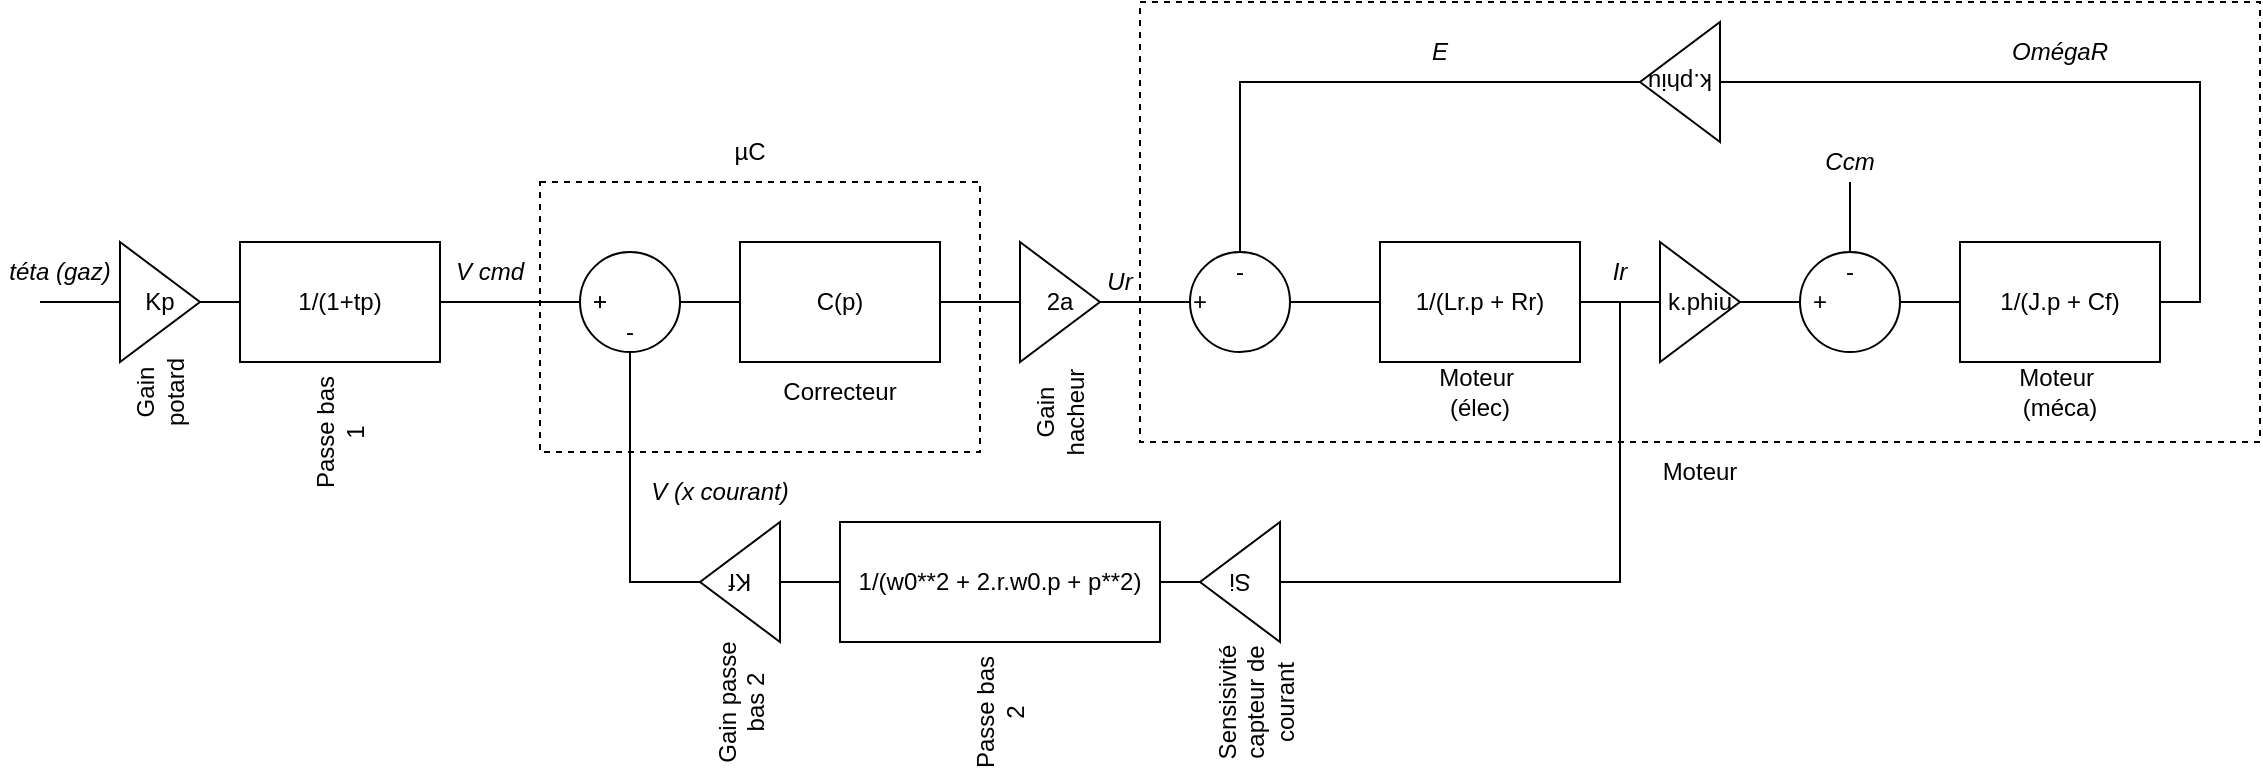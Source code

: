 <mxfile version="23.1.1" type="device">
  <diagram name="Page-1" id="cW0ynxJWyDDG0kBPAy8Y">
    <mxGraphModel dx="1137" dy="663" grid="1" gridSize="10" guides="1" tooltips="1" connect="1" arrows="1" fold="1" page="1" pageScale="1" pageWidth="827" pageHeight="1169" math="0" shadow="0">
      <root>
        <mxCell id="0" />
        <mxCell id="1" parent="0" />
        <mxCell id="HZMCpxo9YfB2vxnH4phw-74" value="" style="rounded=0;whiteSpace=wrap;html=1;dashed=1;" vertex="1" parent="1">
          <mxGeometry x="570" y="130" width="560" height="220" as="geometry" />
        </mxCell>
        <mxCell id="HZMCpxo9YfB2vxnH4phw-34" value="" style="rounded=0;whiteSpace=wrap;html=1;dashed=1;" vertex="1" parent="1">
          <mxGeometry x="270" y="220" width="220" height="135" as="geometry" />
        </mxCell>
        <mxCell id="HZMCpxo9YfB2vxnH4phw-10" style="edgeStyle=orthogonalEdgeStyle;rounded=0;orthogonalLoop=1;jettySize=auto;html=1;exitX=1;exitY=0.5;exitDx=0;exitDy=0;endArrow=none;endFill=0;" edge="1" parent="1" source="HZMCpxo9YfB2vxnH4phw-1" target="HZMCpxo9YfB2vxnH4phw-2">
          <mxGeometry relative="1" as="geometry" />
        </mxCell>
        <mxCell id="HZMCpxo9YfB2vxnH4phw-1" value="1/(1+tp)" style="rounded=0;whiteSpace=wrap;html=1;" vertex="1" parent="1">
          <mxGeometry x="120" y="250" width="100" height="60" as="geometry" />
        </mxCell>
        <mxCell id="HZMCpxo9YfB2vxnH4phw-13" style="edgeStyle=orthogonalEdgeStyle;rounded=0;orthogonalLoop=1;jettySize=auto;html=1;entryX=0;entryY=0.5;entryDx=0;entryDy=0;endArrow=none;endFill=0;" edge="1" parent="1" source="HZMCpxo9YfB2vxnH4phw-2" target="HZMCpxo9YfB2vxnH4phw-11">
          <mxGeometry relative="1" as="geometry" />
        </mxCell>
        <mxCell id="HZMCpxo9YfB2vxnH4phw-2" value="" style="ellipse;whiteSpace=wrap;html=1;aspect=fixed;" vertex="1" parent="1">
          <mxGeometry x="290" y="255" width="50" height="50" as="geometry" />
        </mxCell>
        <mxCell id="HZMCpxo9YfB2vxnH4phw-9" style="edgeStyle=orthogonalEdgeStyle;rounded=0;orthogonalLoop=1;jettySize=auto;html=1;entryX=0;entryY=0.5;entryDx=0;entryDy=0;endArrow=none;endFill=0;" edge="1" parent="1" source="HZMCpxo9YfB2vxnH4phw-8" target="HZMCpxo9YfB2vxnH4phw-1">
          <mxGeometry relative="1" as="geometry" />
        </mxCell>
        <mxCell id="HZMCpxo9YfB2vxnH4phw-12" style="edgeStyle=orthogonalEdgeStyle;rounded=0;orthogonalLoop=1;jettySize=auto;html=1;endArrow=none;endFill=0;" edge="1" parent="1" source="HZMCpxo9YfB2vxnH4phw-8">
          <mxGeometry relative="1" as="geometry">
            <mxPoint x="20" y="280" as="targetPoint" />
          </mxGeometry>
        </mxCell>
        <mxCell id="HZMCpxo9YfB2vxnH4phw-8" value="Kp" style="triangle;whiteSpace=wrap;html=1;" vertex="1" parent="1">
          <mxGeometry x="60" y="250" width="40" height="60" as="geometry" />
        </mxCell>
        <mxCell id="HZMCpxo9YfB2vxnH4phw-17" style="edgeStyle=orthogonalEdgeStyle;rounded=0;orthogonalLoop=1;jettySize=auto;html=1;exitX=1;exitY=0.5;exitDx=0;exitDy=0;endArrow=none;endFill=0;" edge="1" parent="1" source="HZMCpxo9YfB2vxnH4phw-11" target="HZMCpxo9YfB2vxnH4phw-14">
          <mxGeometry relative="1" as="geometry" />
        </mxCell>
        <mxCell id="HZMCpxo9YfB2vxnH4phw-11" value="C(p)" style="rounded=0;whiteSpace=wrap;html=1;" vertex="1" parent="1">
          <mxGeometry x="370" y="250" width="100" height="60" as="geometry" />
        </mxCell>
        <mxCell id="HZMCpxo9YfB2vxnH4phw-64" style="edgeStyle=orthogonalEdgeStyle;rounded=0;orthogonalLoop=1;jettySize=auto;html=1;exitX=1;exitY=0.5;exitDx=0;exitDy=0;entryX=0;entryY=0.5;entryDx=0;entryDy=0;endArrow=none;endFill=0;" edge="1" parent="1" source="HZMCpxo9YfB2vxnH4phw-14" target="HZMCpxo9YfB2vxnH4phw-62">
          <mxGeometry relative="1" as="geometry" />
        </mxCell>
        <mxCell id="HZMCpxo9YfB2vxnH4phw-14" value="2a" style="triangle;whiteSpace=wrap;html=1;" vertex="1" parent="1">
          <mxGeometry x="510" y="250" width="40" height="60" as="geometry" />
        </mxCell>
        <mxCell id="HZMCpxo9YfB2vxnH4phw-19" style="edgeStyle=orthogonalEdgeStyle;rounded=0;orthogonalLoop=1;jettySize=auto;html=1;exitX=1;exitY=0.5;exitDx=0;exitDy=0;endArrow=none;endFill=0;" edge="1" parent="1" source="HZMCpxo9YfB2vxnH4phw-15" target="HZMCpxo9YfB2vxnH4phw-16">
          <mxGeometry relative="1" as="geometry" />
        </mxCell>
        <mxCell id="HZMCpxo9YfB2vxnH4phw-15" value="1/(Lr.p + Rr)" style="rounded=0;whiteSpace=wrap;html=1;" vertex="1" parent="1">
          <mxGeometry x="690" y="250" width="100" height="60" as="geometry" />
        </mxCell>
        <mxCell id="HZMCpxo9YfB2vxnH4phw-54" style="edgeStyle=orthogonalEdgeStyle;rounded=0;orthogonalLoop=1;jettySize=auto;html=1;entryX=0;entryY=0.5;entryDx=0;entryDy=0;endArrow=none;endFill=0;" edge="1" parent="1" source="HZMCpxo9YfB2vxnH4phw-16" target="HZMCpxo9YfB2vxnH4phw-47">
          <mxGeometry relative="1" as="geometry" />
        </mxCell>
        <mxCell id="HZMCpxo9YfB2vxnH4phw-16" value="k.phiu" style="triangle;whiteSpace=wrap;html=1;" vertex="1" parent="1">
          <mxGeometry x="830" y="250" width="40" height="60" as="geometry" />
        </mxCell>
        <mxCell id="HZMCpxo9YfB2vxnH4phw-24" style="edgeStyle=orthogonalEdgeStyle;rounded=0;orthogonalLoop=1;jettySize=auto;html=1;entryX=0.5;entryY=1;entryDx=0;entryDy=0;endArrow=none;endFill=0;" edge="1" parent="1" source="HZMCpxo9YfB2vxnH4phw-22" target="HZMCpxo9YfB2vxnH4phw-2">
          <mxGeometry relative="1" as="geometry" />
        </mxCell>
        <mxCell id="HZMCpxo9YfB2vxnH4phw-22" value="Kf" style="triangle;whiteSpace=wrap;html=1;rotation=-180;" vertex="1" parent="1">
          <mxGeometry x="350" y="390" width="40" height="60" as="geometry" />
        </mxCell>
        <mxCell id="HZMCpxo9YfB2vxnH4phw-29" style="edgeStyle=orthogonalEdgeStyle;rounded=0;orthogonalLoop=1;jettySize=auto;html=1;exitX=0;exitY=0.5;exitDx=0;exitDy=0;entryX=0;entryY=0.5;entryDx=0;entryDy=0;endArrow=none;endFill=0;" edge="1" parent="1" source="HZMCpxo9YfB2vxnH4phw-25" target="HZMCpxo9YfB2vxnH4phw-22">
          <mxGeometry relative="1" as="geometry" />
        </mxCell>
        <mxCell id="HZMCpxo9YfB2vxnH4phw-25" value="1/(w0**2 + 2.r.w0.p + p**2)" style="rounded=0;whiteSpace=wrap;html=1;" vertex="1" parent="1">
          <mxGeometry x="420" y="390" width="160" height="60" as="geometry" />
        </mxCell>
        <mxCell id="HZMCpxo9YfB2vxnH4phw-27" style="edgeStyle=orthogonalEdgeStyle;rounded=0;orthogonalLoop=1;jettySize=auto;html=1;endArrow=none;endFill=0;entryX=0.5;entryY=1;entryDx=0;entryDy=0;" edge="1" parent="1" source="HZMCpxo9YfB2vxnH4phw-26" target="HZMCpxo9YfB2vxnH4phw-35">
          <mxGeometry relative="1" as="geometry">
            <mxPoint x="710" y="280" as="targetPoint" />
          </mxGeometry>
        </mxCell>
        <mxCell id="HZMCpxo9YfB2vxnH4phw-28" style="edgeStyle=orthogonalEdgeStyle;rounded=0;orthogonalLoop=1;jettySize=auto;html=1;entryX=1;entryY=0.5;entryDx=0;entryDy=0;endArrow=none;endFill=0;" edge="1" parent="1" source="HZMCpxo9YfB2vxnH4phw-26" target="HZMCpxo9YfB2vxnH4phw-25">
          <mxGeometry relative="1" as="geometry" />
        </mxCell>
        <mxCell id="HZMCpxo9YfB2vxnH4phw-26" value="Si" style="triangle;whiteSpace=wrap;html=1;rotation=-180;" vertex="1" parent="1">
          <mxGeometry x="600" y="390" width="40" height="60" as="geometry" />
        </mxCell>
        <mxCell id="HZMCpxo9YfB2vxnH4phw-30" value="Passe bas 1" style="text;html=1;strokeColor=none;fillColor=none;align=center;verticalAlign=middle;whiteSpace=wrap;rounded=0;rotation=-90;" vertex="1" parent="1">
          <mxGeometry x="140" y="330" width="60" height="30" as="geometry" />
        </mxCell>
        <mxCell id="HZMCpxo9YfB2vxnH4phw-31" value="Gain potard" style="text;html=1;strokeColor=none;fillColor=none;align=center;verticalAlign=middle;whiteSpace=wrap;rounded=0;rotation=-90;" vertex="1" parent="1">
          <mxGeometry x="50" y="310" width="60" height="30" as="geometry" />
        </mxCell>
        <mxCell id="HZMCpxo9YfB2vxnH4phw-32" value="+" style="text;html=1;strokeColor=none;fillColor=none;align=center;verticalAlign=middle;whiteSpace=wrap;rounded=0;rotation=0;" vertex="1" parent="1">
          <mxGeometry x="270" y="265" width="60" height="30" as="geometry" />
        </mxCell>
        <mxCell id="HZMCpxo9YfB2vxnH4phw-33" value="-" style="text;html=1;strokeColor=none;fillColor=none;align=center;verticalAlign=middle;whiteSpace=wrap;rounded=0;rotation=0;" vertex="1" parent="1">
          <mxGeometry x="285" y="280" width="60" height="30" as="geometry" />
        </mxCell>
        <mxCell id="HZMCpxo9YfB2vxnH4phw-35" value="Ir" style="text;html=1;strokeColor=none;fillColor=none;align=center;verticalAlign=middle;whiteSpace=wrap;rounded=0;fontStyle=2" vertex="1" parent="1">
          <mxGeometry x="780" y="250" width="60" height="30" as="geometry" />
        </mxCell>
        <mxCell id="HZMCpxo9YfB2vxnH4phw-36" value="µC" style="text;html=1;strokeColor=none;fillColor=none;align=center;verticalAlign=middle;whiteSpace=wrap;rounded=0;rotation=0;" vertex="1" parent="1">
          <mxGeometry x="345" y="190" width="60" height="30" as="geometry" />
        </mxCell>
        <mxCell id="HZMCpxo9YfB2vxnH4phw-37" value="Correcteur" style="text;html=1;strokeColor=none;fillColor=none;align=center;verticalAlign=middle;whiteSpace=wrap;rounded=0;rotation=0;" vertex="1" parent="1">
          <mxGeometry x="390" y="310" width="60" height="30" as="geometry" />
        </mxCell>
        <mxCell id="HZMCpxo9YfB2vxnH4phw-38" value="Moteur&amp;nbsp; (élec)" style="text;html=1;strokeColor=none;fillColor=none;align=center;verticalAlign=middle;whiteSpace=wrap;rounded=0;rotation=0;" vertex="1" parent="1">
          <mxGeometry x="710" y="310" width="60" height="30" as="geometry" />
        </mxCell>
        <mxCell id="HZMCpxo9YfB2vxnH4phw-39" value="Gain hacheur" style="text;html=1;strokeColor=none;fillColor=none;align=center;verticalAlign=middle;whiteSpace=wrap;rounded=0;rotation=-90;" vertex="1" parent="1">
          <mxGeometry x="500" y="320" width="60" height="30" as="geometry" />
        </mxCell>
        <mxCell id="HZMCpxo9YfB2vxnH4phw-40" value="Passe bas 2" style="text;html=1;strokeColor=none;fillColor=none;align=center;verticalAlign=middle;whiteSpace=wrap;rounded=0;rotation=-90;" vertex="1" parent="1">
          <mxGeometry x="470" y="470" width="60" height="30" as="geometry" />
        </mxCell>
        <mxCell id="HZMCpxo9YfB2vxnH4phw-41" value="Gain passe bas 2" style="text;whiteSpace=wrap;html=1;rotation=-90;align=center;" vertex="1" parent="1">
          <mxGeometry x="330" y="460" width="80" height="40" as="geometry" />
        </mxCell>
        <mxCell id="HZMCpxo9YfB2vxnH4phw-42" value="Sensisivité capteur de courant" style="text;whiteSpace=wrap;html=1;rotation=-90;align=center;" vertex="1" parent="1">
          <mxGeometry x="580" y="460" width="80" height="40" as="geometry" />
        </mxCell>
        <mxCell id="HZMCpxo9YfB2vxnH4phw-43" value="V (x courant)" style="text;html=1;strokeColor=none;fillColor=none;align=center;verticalAlign=middle;whiteSpace=wrap;rounded=0;fontStyle=2" vertex="1" parent="1">
          <mxGeometry x="320" y="360" width="80" height="30" as="geometry" />
        </mxCell>
        <mxCell id="HZMCpxo9YfB2vxnH4phw-44" value="téta (gaz)" style="text;html=1;strokeColor=none;fillColor=none;align=center;verticalAlign=middle;whiteSpace=wrap;rounded=0;fontStyle=2" vertex="1" parent="1">
          <mxGeometry y="250" width="60" height="30" as="geometry" />
        </mxCell>
        <mxCell id="HZMCpxo9YfB2vxnH4phw-45" value="V cmd" style="text;html=1;strokeColor=none;fillColor=none;align=center;verticalAlign=middle;whiteSpace=wrap;rounded=0;fontStyle=2" vertex="1" parent="1">
          <mxGeometry x="220" y="255" width="50" height="20" as="geometry" />
        </mxCell>
        <mxCell id="HZMCpxo9YfB2vxnH4phw-70" style="edgeStyle=orthogonalEdgeStyle;rounded=0;orthogonalLoop=1;jettySize=auto;html=1;exitX=1;exitY=0.5;exitDx=0;exitDy=0;entryX=0;entryY=0.5;entryDx=0;entryDy=0;endArrow=none;endFill=0;" edge="1" parent="1" source="HZMCpxo9YfB2vxnH4phw-46" target="HZMCpxo9YfB2vxnH4phw-68">
          <mxGeometry relative="1" as="geometry" />
        </mxCell>
        <mxCell id="HZMCpxo9YfB2vxnH4phw-46" value="1/(J.p + Cf)" style="rounded=0;whiteSpace=wrap;html=1;" vertex="1" parent="1">
          <mxGeometry x="980" y="250" width="100" height="60" as="geometry" />
        </mxCell>
        <mxCell id="HZMCpxo9YfB2vxnH4phw-59" style="edgeStyle=orthogonalEdgeStyle;rounded=0;orthogonalLoop=1;jettySize=auto;html=1;exitX=1;exitY=0.5;exitDx=0;exitDy=0;entryX=0;entryY=0.5;entryDx=0;entryDy=0;endArrow=none;endFill=0;" edge="1" parent="1" source="HZMCpxo9YfB2vxnH4phw-47" target="HZMCpxo9YfB2vxnH4phw-46">
          <mxGeometry relative="1" as="geometry" />
        </mxCell>
        <mxCell id="HZMCpxo9YfB2vxnH4phw-60" style="edgeStyle=orthogonalEdgeStyle;rounded=0;orthogonalLoop=1;jettySize=auto;html=1;exitX=0.5;exitY=0;exitDx=0;exitDy=0;endArrow=none;endFill=0;" edge="1" parent="1" source="HZMCpxo9YfB2vxnH4phw-47">
          <mxGeometry relative="1" as="geometry">
            <mxPoint x="925" y="220" as="targetPoint" />
          </mxGeometry>
        </mxCell>
        <mxCell id="HZMCpxo9YfB2vxnH4phw-47" value="" style="ellipse;whiteSpace=wrap;html=1;aspect=fixed;" vertex="1" parent="1">
          <mxGeometry x="900" y="255" width="50" height="50" as="geometry" />
        </mxCell>
        <mxCell id="HZMCpxo9YfB2vxnH4phw-55" value="+" style="text;html=1;strokeColor=none;fillColor=none;align=center;verticalAlign=middle;whiteSpace=wrap;rounded=0;rotation=0;" vertex="1" parent="1">
          <mxGeometry x="270" y="265" width="60" height="30" as="geometry" />
        </mxCell>
        <mxCell id="HZMCpxo9YfB2vxnH4phw-56" value="+" style="text;html=1;strokeColor=none;fillColor=none;align=center;verticalAlign=middle;whiteSpace=wrap;rounded=0;rotation=0;" vertex="1" parent="1">
          <mxGeometry x="880" y="265" width="60" height="30" as="geometry" />
        </mxCell>
        <mxCell id="HZMCpxo9YfB2vxnH4phw-61" value="-" style="text;html=1;strokeColor=none;fillColor=none;align=center;verticalAlign=middle;whiteSpace=wrap;rounded=0;rotation=0;" vertex="1" parent="1">
          <mxGeometry x="895" y="250" width="60" height="30" as="geometry" />
        </mxCell>
        <mxCell id="HZMCpxo9YfB2vxnH4phw-62" value="" style="ellipse;whiteSpace=wrap;html=1;aspect=fixed;" vertex="1" parent="1">
          <mxGeometry x="595" y="255" width="50" height="50" as="geometry" />
        </mxCell>
        <mxCell id="HZMCpxo9YfB2vxnH4phw-65" style="edgeStyle=orthogonalEdgeStyle;rounded=0;orthogonalLoop=1;jettySize=auto;html=1;exitX=1;exitY=0.5;exitDx=0;exitDy=0;entryX=0;entryY=0.5;entryDx=0;entryDy=0;endArrow=none;endFill=0;" edge="1" parent="1" source="HZMCpxo9YfB2vxnH4phw-62" target="HZMCpxo9YfB2vxnH4phw-15">
          <mxGeometry relative="1" as="geometry" />
        </mxCell>
        <mxCell id="HZMCpxo9YfB2vxnH4phw-66" value="Ccm" style="text;html=1;strokeColor=none;fillColor=none;align=center;verticalAlign=middle;whiteSpace=wrap;rounded=0;fontStyle=2" vertex="1" parent="1">
          <mxGeometry x="895" y="200" width="60" height="20" as="geometry" />
        </mxCell>
        <mxCell id="HZMCpxo9YfB2vxnH4phw-71" style="edgeStyle=orthogonalEdgeStyle;rounded=0;orthogonalLoop=1;jettySize=auto;html=1;exitX=1;exitY=0.5;exitDx=0;exitDy=0;endArrow=none;endFill=0;" edge="1" parent="1" source="HZMCpxo9YfB2vxnH4phw-68" target="HZMCpxo9YfB2vxnH4phw-62">
          <mxGeometry relative="1" as="geometry" />
        </mxCell>
        <mxCell id="HZMCpxo9YfB2vxnH4phw-68" value="k.phiu" style="triangle;whiteSpace=wrap;html=1;rotation=-180;" vertex="1" parent="1">
          <mxGeometry x="820" y="140" width="40" height="60" as="geometry" />
        </mxCell>
        <mxCell id="HZMCpxo9YfB2vxnH4phw-72" value="-" style="text;html=1;strokeColor=none;fillColor=none;align=center;verticalAlign=middle;whiteSpace=wrap;rounded=0;rotation=0;" vertex="1" parent="1">
          <mxGeometry x="590" y="250" width="60" height="30" as="geometry" />
        </mxCell>
        <mxCell id="HZMCpxo9YfB2vxnH4phw-73" value="+" style="text;html=1;strokeColor=none;fillColor=none;align=center;verticalAlign=middle;whiteSpace=wrap;rounded=0;rotation=0;" vertex="1" parent="1">
          <mxGeometry x="570" y="265" width="60" height="30" as="geometry" />
        </mxCell>
        <mxCell id="HZMCpxo9YfB2vxnH4phw-75" value="Moteur&amp;nbsp; (méca)" style="text;html=1;strokeColor=none;fillColor=none;align=center;verticalAlign=middle;whiteSpace=wrap;rounded=0;rotation=0;" vertex="1" parent="1">
          <mxGeometry x="1000" y="310" width="60" height="30" as="geometry" />
        </mxCell>
        <mxCell id="HZMCpxo9YfB2vxnH4phw-76" value="OmégaR" style="text;html=1;strokeColor=none;fillColor=none;align=center;verticalAlign=middle;whiteSpace=wrap;rounded=0;fontStyle=2" vertex="1" parent="1">
          <mxGeometry x="1000" y="140" width="60" height="30" as="geometry" />
        </mxCell>
        <mxCell id="HZMCpxo9YfB2vxnH4phw-77" value="E" style="text;html=1;strokeColor=none;fillColor=none;align=center;verticalAlign=middle;whiteSpace=wrap;rounded=0;fontStyle=2" vertex="1" parent="1">
          <mxGeometry x="690" y="140" width="60" height="30" as="geometry" />
        </mxCell>
        <mxCell id="HZMCpxo9YfB2vxnH4phw-78" value="Ur" style="text;html=1;strokeColor=none;fillColor=none;align=center;verticalAlign=middle;whiteSpace=wrap;rounded=0;fontStyle=2" vertex="1" parent="1">
          <mxGeometry x="530" y="255" width="60" height="30" as="geometry" />
        </mxCell>
        <mxCell id="HZMCpxo9YfB2vxnH4phw-79" value="Moteur " style="text;html=1;strokeColor=none;fillColor=none;align=center;verticalAlign=middle;whiteSpace=wrap;rounded=0;rotation=0;" vertex="1" parent="1">
          <mxGeometry x="820" y="350" width="60" height="30" as="geometry" />
        </mxCell>
      </root>
    </mxGraphModel>
  </diagram>
</mxfile>
